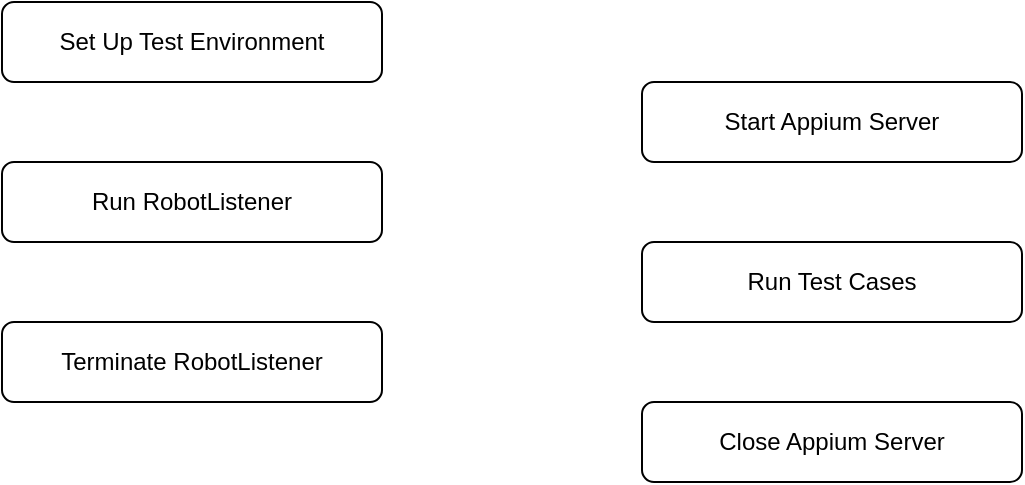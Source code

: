 <mxfile version="26.1.0">
  <diagram id="C5RBs43oDa-KdzZeNtuy" name="Page-1">
    <mxGraphModel dx="1050" dy="522" grid="1" gridSize="10" guides="1" tooltips="1" connect="1" arrows="1" fold="1" page="1" pageScale="1" pageWidth="827" pageHeight="1169" math="0" shadow="0">
      <root>
        <mxCell id="WIyWlLk6GJQsqaUBKTNV-0" />
        <mxCell id="WIyWlLk6GJQsqaUBKTNV-1" parent="WIyWlLk6GJQsqaUBKTNV-0" />
        <mxCell id="WIyWlLk6GJQsqaUBKTNV-3" value="Set Up Test Environment" style="rounded=1;whiteSpace=wrap;html=1;fontSize=12;glass=0;strokeWidth=1;shadow=0;" parent="WIyWlLk6GJQsqaUBKTNV-1" vertex="1">
          <mxGeometry x="160" y="80" width="190" height="40" as="geometry" />
        </mxCell>
        <mxCell id="cTpGedLr8NV5IkDqhcP2-1" value="Start Appium Server" style="rounded=1;whiteSpace=wrap;html=1;fontSize=12;glass=0;strokeWidth=1;shadow=0;" vertex="1" parent="WIyWlLk6GJQsqaUBKTNV-1">
          <mxGeometry x="480" y="120" width="190" height="40" as="geometry" />
        </mxCell>
        <mxCell id="cTpGedLr8NV5IkDqhcP2-2" value="Run Test Cases" style="rounded=1;whiteSpace=wrap;html=1;fontSize=12;glass=0;strokeWidth=1;shadow=0;" vertex="1" parent="WIyWlLk6GJQsqaUBKTNV-1">
          <mxGeometry x="480" y="200" width="190" height="40" as="geometry" />
        </mxCell>
        <mxCell id="cTpGedLr8NV5IkDqhcP2-3" value="Run RobotListener" style="rounded=1;whiteSpace=wrap;html=1;fontSize=12;glass=0;strokeWidth=1;shadow=0;" vertex="1" parent="WIyWlLk6GJQsqaUBKTNV-1">
          <mxGeometry x="160" y="160" width="190" height="40" as="geometry" />
        </mxCell>
        <mxCell id="cTpGedLr8NV5IkDqhcP2-4" value="Terminate RobotListener" style="rounded=1;whiteSpace=wrap;html=1;fontSize=12;glass=0;strokeWidth=1;shadow=0;" vertex="1" parent="WIyWlLk6GJQsqaUBKTNV-1">
          <mxGeometry x="160" y="240" width="190" height="40" as="geometry" />
        </mxCell>
        <mxCell id="cTpGedLr8NV5IkDqhcP2-5" value="Close Appium Server" style="rounded=1;whiteSpace=wrap;html=1;fontSize=12;glass=0;strokeWidth=1;shadow=0;" vertex="1" parent="WIyWlLk6GJQsqaUBKTNV-1">
          <mxGeometry x="480" y="280" width="190" height="40" as="geometry" />
        </mxCell>
      </root>
    </mxGraphModel>
  </diagram>
</mxfile>
